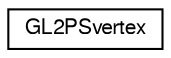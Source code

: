 digraph G
{
  edge [fontname="FreeSans",fontsize="10",labelfontname="FreeSans",labelfontsize="10"];
  node [fontname="FreeSans",fontsize="10",shape=record];
  rankdir="LR";
  Node1 [label="GL2PSvertex",height=0.2,width=0.4,color="black", fillcolor="white", style="filled",URL="$struct_g_l2_p_svertex.html"];
}
